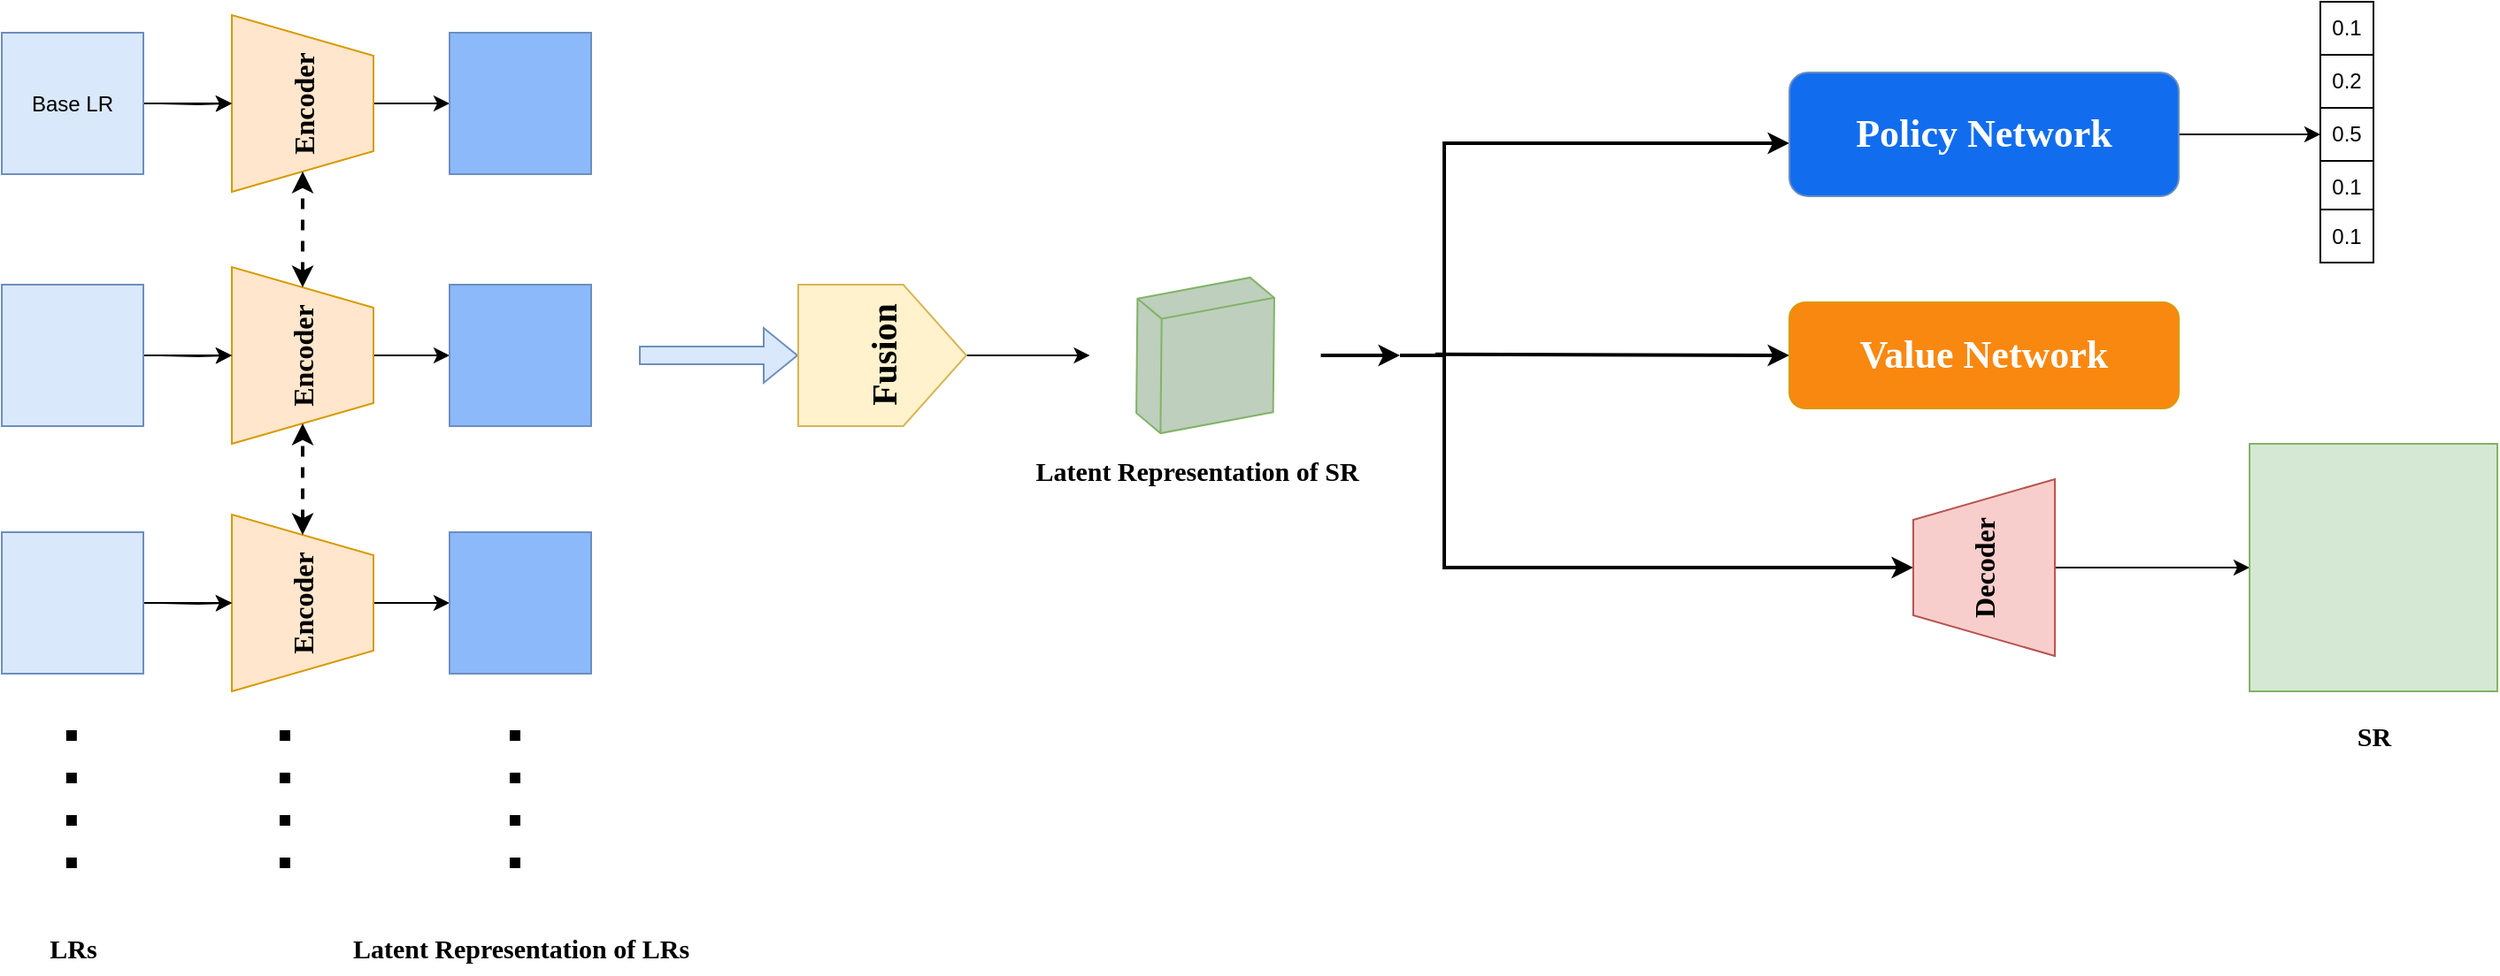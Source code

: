 <mxfile version="21.6.2" type="github">
  <diagram name="第 1 页" id="l-Xnue3M1Fo5wZ9U1ajB">
    <mxGraphModel dx="1696" dy="842" grid="1" gridSize="10" guides="1" tooltips="1" connect="1" arrows="1" fold="1" page="1" pageScale="1" pageWidth="2339" pageHeight="3300" math="0" shadow="0">
      <root>
        <mxCell id="0" />
        <mxCell id="1" parent="0" />
        <mxCell id="NM8pguJX3VKmLCaByB-A-28" value="" style="edgeStyle=orthogonalEdgeStyle;rounded=0;orthogonalLoop=1;jettySize=auto;html=1;" edge="1" parent="1" source="NM8pguJX3VKmLCaByB-A-4" target="NM8pguJX3VKmLCaByB-A-27">
          <mxGeometry relative="1" as="geometry" />
        </mxCell>
        <mxCell id="NM8pguJX3VKmLCaByB-A-4" value="&lt;b style=&quot;border-color: var(--border-color); font-family: &amp;quot;Times New Roman&amp;quot;; font-size: 16px;&quot;&gt;Encoder&lt;/b&gt;" style="verticalLabelPosition=middle;verticalAlign=middle;html=1;shape=trapezoid;perimeter=trapezoidPerimeter;whiteSpace=wrap;size=0.23;arcSize=10;flipV=1;labelPosition=center;align=center;rotation=-90;fillColor=#ffe6cc;strokeColor=#d79b00;" vertex="1" parent="1">
          <mxGeometry x="200" y="227.5" width="100" height="80" as="geometry" />
        </mxCell>
        <mxCell id="NM8pguJX3VKmLCaByB-A-14" value="" style="edgeStyle=orthogonalEdgeStyle;rounded=0;orthogonalLoop=1;jettySize=auto;html=1;" edge="1" parent="1" target="NM8pguJX3VKmLCaByB-A-4">
          <mxGeometry relative="1" as="geometry">
            <mxPoint x="169.99" y="267.529" as="sourcePoint" />
          </mxGeometry>
        </mxCell>
        <mxCell id="NM8pguJX3VKmLCaByB-A-16" value="" style="edgeStyle=orthogonalEdgeStyle;rounded=0;orthogonalLoop=1;jettySize=auto;html=1;" edge="1" parent="1" source="NM8pguJX3VKmLCaByB-A-15" target="NM8pguJX3VKmLCaByB-A-4">
          <mxGeometry relative="1" as="geometry" />
        </mxCell>
        <mxCell id="NM8pguJX3VKmLCaByB-A-15" value="Base LR" style="whiteSpace=wrap;html=1;aspect=fixed;fillColor=#dae8fc;strokeColor=#6c8ebf;" vertex="1" parent="1">
          <mxGeometry x="80" y="227.5" width="80" height="80" as="geometry" />
        </mxCell>
        <mxCell id="NM8pguJX3VKmLCaByB-A-30" value="" style="edgeStyle=orthogonalEdgeStyle;rounded=0;orthogonalLoop=1;jettySize=auto;html=1;" edge="1" parent="1" source="NM8pguJX3VKmLCaByB-A-17" target="NM8pguJX3VKmLCaByB-A-29">
          <mxGeometry relative="1" as="geometry" />
        </mxCell>
        <mxCell id="NM8pguJX3VKmLCaByB-A-17" value="&lt;b style=&quot;border-color: var(--border-color); font-family: &amp;quot;Times New Roman&amp;quot;; font-size: 16px;&quot;&gt;Encoder&lt;/b&gt;" style="verticalLabelPosition=middle;verticalAlign=middle;html=1;shape=trapezoid;perimeter=trapezoidPerimeter;whiteSpace=wrap;size=0.23;arcSize=10;flipV=1;labelPosition=center;align=center;rotation=-90;fillColor=#ffe6cc;strokeColor=#d79b00;" vertex="1" parent="1">
          <mxGeometry x="200" y="370" width="100" height="80" as="geometry" />
        </mxCell>
        <mxCell id="NM8pguJX3VKmLCaByB-A-18" value="" style="edgeStyle=orthogonalEdgeStyle;rounded=0;orthogonalLoop=1;jettySize=auto;html=1;" edge="1" parent="1" target="NM8pguJX3VKmLCaByB-A-17">
          <mxGeometry relative="1" as="geometry">
            <mxPoint x="169.99" y="410.029" as="sourcePoint" />
          </mxGeometry>
        </mxCell>
        <mxCell id="NM8pguJX3VKmLCaByB-A-19" value="" style="edgeStyle=orthogonalEdgeStyle;rounded=0;orthogonalLoop=1;jettySize=auto;html=1;" edge="1" parent="1" source="NM8pguJX3VKmLCaByB-A-20" target="NM8pguJX3VKmLCaByB-A-17">
          <mxGeometry relative="1" as="geometry" />
        </mxCell>
        <mxCell id="NM8pguJX3VKmLCaByB-A-20" value="" style="whiteSpace=wrap;html=1;aspect=fixed;fillColor=#dae8fc;strokeColor=#6c8ebf;" vertex="1" parent="1">
          <mxGeometry x="80" y="370" width="80" height="80" as="geometry" />
        </mxCell>
        <mxCell id="NM8pguJX3VKmLCaByB-A-32" value="" style="edgeStyle=orthogonalEdgeStyle;rounded=0;orthogonalLoop=1;jettySize=auto;html=1;" edge="1" parent="1" source="NM8pguJX3VKmLCaByB-A-21" target="NM8pguJX3VKmLCaByB-A-31">
          <mxGeometry relative="1" as="geometry" />
        </mxCell>
        <mxCell id="NM8pguJX3VKmLCaByB-A-21" value="&lt;font style=&quot;font-size: 16px;&quot; face=&quot;Times New Roman&quot;&gt;&lt;b&gt;Encoder&lt;/b&gt;&lt;/font&gt;" style="verticalLabelPosition=middle;verticalAlign=middle;html=1;shape=trapezoid;perimeter=trapezoidPerimeter;whiteSpace=wrap;size=0.23;arcSize=10;flipV=1;labelPosition=center;align=center;rotation=-90;fillColor=#ffe6cc;strokeColor=#d79b00;" vertex="1" parent="1">
          <mxGeometry x="200" y="510" width="100" height="80" as="geometry" />
        </mxCell>
        <mxCell id="NM8pguJX3VKmLCaByB-A-22" value="" style="edgeStyle=orthogonalEdgeStyle;rounded=0;orthogonalLoop=1;jettySize=auto;html=1;" edge="1" parent="1" target="NM8pguJX3VKmLCaByB-A-21">
          <mxGeometry relative="1" as="geometry">
            <mxPoint x="169.99" y="550.029" as="sourcePoint" />
          </mxGeometry>
        </mxCell>
        <mxCell id="NM8pguJX3VKmLCaByB-A-23" value="" style="edgeStyle=orthogonalEdgeStyle;rounded=0;orthogonalLoop=1;jettySize=auto;html=1;" edge="1" parent="1" source="NM8pguJX3VKmLCaByB-A-24" target="NM8pguJX3VKmLCaByB-A-21">
          <mxGeometry relative="1" as="geometry" />
        </mxCell>
        <mxCell id="NM8pguJX3VKmLCaByB-A-24" value="" style="whiteSpace=wrap;html=1;aspect=fixed;fillColor=#dae8fc;strokeColor=#6c8ebf;" vertex="1" parent="1">
          <mxGeometry x="80" y="510" width="80" height="80" as="geometry" />
        </mxCell>
        <mxCell id="NM8pguJX3VKmLCaByB-A-25" value="" style="endArrow=none;dashed=1;html=1;dashPattern=1 3;strokeWidth=6;rounded=0;jumpSize=600;" edge="1" parent="1">
          <mxGeometry width="50" height="50" relative="1" as="geometry">
            <mxPoint x="119.41" y="700" as="sourcePoint" />
            <mxPoint x="119.41" y="610" as="targetPoint" />
          </mxGeometry>
        </mxCell>
        <mxCell id="NM8pguJX3VKmLCaByB-A-26" value="" style="endArrow=none;dashed=1;html=1;dashPattern=1 3;strokeWidth=6;rounded=0;jumpSize=600;" edge="1" parent="1">
          <mxGeometry width="50" height="50" relative="1" as="geometry">
            <mxPoint x="240.0" y="700" as="sourcePoint" />
            <mxPoint x="240.0" y="610" as="targetPoint" />
          </mxGeometry>
        </mxCell>
        <mxCell id="NM8pguJX3VKmLCaByB-A-27" value="" style="whiteSpace=wrap;html=1;aspect=fixed;fillColor=#8bb9f9;strokeColor=#6c8ebf;" vertex="1" parent="1">
          <mxGeometry x="333" y="227.5" width="80" height="80" as="geometry" />
        </mxCell>
        <mxCell id="NM8pguJX3VKmLCaByB-A-29" value="" style="whiteSpace=wrap;html=1;aspect=fixed;fillColor=#8bb9f9;strokeColor=#6c8ebf;" vertex="1" parent="1">
          <mxGeometry x="333" y="370" width="80" height="80" as="geometry" />
        </mxCell>
        <mxCell id="NM8pguJX3VKmLCaByB-A-31" value="" style="whiteSpace=wrap;html=1;aspect=fixed;fillColor=#8bb9f9;strokeColor=#6c8ebf;" vertex="1" parent="1">
          <mxGeometry x="333" y="510" width="80" height="80" as="geometry" />
        </mxCell>
        <mxCell id="NM8pguJX3VKmLCaByB-A-33" value="" style="endArrow=none;dashed=1;html=1;dashPattern=1 3;strokeWidth=6;rounded=0;jumpSize=600;" edge="1" parent="1">
          <mxGeometry width="50" height="50" relative="1" as="geometry">
            <mxPoint x="370" y="700" as="sourcePoint" />
            <mxPoint x="370" y="610" as="targetPoint" />
          </mxGeometry>
        </mxCell>
        <mxCell id="NM8pguJX3VKmLCaByB-A-34" value="" style="shape=flexArrow;endArrow=classic;html=1;rounded=0;fillColor=#dae8fc;strokeColor=#6c8ebf;" edge="1" parent="1" target="NM8pguJX3VKmLCaByB-A-35">
          <mxGeometry width="50" height="50" relative="1" as="geometry">
            <mxPoint x="440" y="410" as="sourcePoint" />
            <mxPoint x="510" y="410" as="targetPoint" />
          </mxGeometry>
        </mxCell>
        <mxCell id="NM8pguJX3VKmLCaByB-A-37" value="" style="edgeStyle=orthogonalEdgeStyle;rounded=0;orthogonalLoop=1;jettySize=auto;html=1;" edge="1" parent="1" source="NM8pguJX3VKmLCaByB-A-35" target="NM8pguJX3VKmLCaByB-A-36">
          <mxGeometry relative="1" as="geometry" />
        </mxCell>
        <mxCell id="NM8pguJX3VKmLCaByB-A-35" value="&lt;font size=&quot;1&quot; style=&quot;&quot; face=&quot;Times New Roman&quot;&gt;&lt;b style=&quot;font-size: 20px;&quot;&gt;Fusion&lt;/b&gt;&lt;/font&gt;" style="shape=offPageConnector;whiteSpace=wrap;html=1;rotation=-90;fillColor=#fff2cc;strokeColor=#d6b656;" vertex="1" parent="1">
          <mxGeometry x="537.5" y="362.5" width="80" height="95" as="geometry" />
        </mxCell>
        <mxCell id="NM8pguJX3VKmLCaByB-A-60" value="" style="edgeStyle=orthogonalEdgeStyle;rounded=0;orthogonalLoop=1;jettySize=auto;html=1;strokeWidth=2;" edge="1" parent="1" source="NM8pguJX3VKmLCaByB-A-36" target="NM8pguJX3VKmLCaByB-A-38">
          <mxGeometry relative="1" as="geometry" />
        </mxCell>
        <mxCell id="NM8pguJX3VKmLCaByB-A-36" value="" style="html=1;shape=mxgraph.basic.isocube;isoAngle=24.82;rotation=40;flipH=1;flipV=1;direction=north;fillColor=#BECFBD;strokeColor=#82b366;" vertex="1" parent="1">
          <mxGeometry x="710" y="360" width="100" height="100" as="geometry" />
        </mxCell>
        <mxCell id="NM8pguJX3VKmLCaByB-A-38" value="" style="strokeWidth=2;html=1;shape=mxgraph.flowchart.annotation_2;align=left;labelPosition=right;pointerEvents=1;" vertex="1" parent="1">
          <mxGeometry x="870" y="290" width="50" height="240" as="geometry" />
        </mxCell>
        <mxCell id="NM8pguJX3VKmLCaByB-A-39" value="" style="endArrow=classic;html=1;rounded=0;exitX=1;exitY=0;exitDx=0;exitDy=0;exitPerimeter=0;strokeWidth=2;" edge="1" parent="1" source="NM8pguJX3VKmLCaByB-A-38">
          <mxGeometry width="50" height="50" relative="1" as="geometry">
            <mxPoint x="1030" y="250" as="sourcePoint" />
            <mxPoint x="1090" y="290" as="targetPoint" />
          </mxGeometry>
        </mxCell>
        <mxCell id="NM8pguJX3VKmLCaByB-A-40" value="" style="endArrow=classic;html=1;rounded=0;exitX=1;exitY=0;exitDx=0;exitDy=0;exitPerimeter=0;strokeWidth=2;entryX=0.5;entryY=0;entryDx=0;entryDy=0;" edge="1" parent="1" target="NM8pguJX3VKmLCaByB-A-45">
          <mxGeometry width="50" height="50" relative="1" as="geometry">
            <mxPoint x="920" y="530" as="sourcePoint" />
            <mxPoint x="1090" y="530" as="targetPoint" />
          </mxGeometry>
        </mxCell>
        <mxCell id="NM8pguJX3VKmLCaByB-A-41" value="" style="endArrow=classic;html=1;rounded=0;exitX=1;exitY=0;exitDx=0;exitDy=0;exitPerimeter=0;strokeWidth=2;" edge="1" parent="1">
          <mxGeometry width="50" height="50" relative="1" as="geometry">
            <mxPoint x="890" y="409.41" as="sourcePoint" />
            <mxPoint x="1090" y="410" as="targetPoint" />
          </mxGeometry>
        </mxCell>
        <mxCell id="NM8pguJX3VKmLCaByB-A-55" value="" style="edgeStyle=orthogonalEdgeStyle;rounded=0;orthogonalLoop=1;jettySize=auto;html=1;entryX=0;entryY=0.5;entryDx=0;entryDy=0;" edge="1" parent="1" source="NM8pguJX3VKmLCaByB-A-42" target="NM8pguJX3VKmLCaByB-A-48">
          <mxGeometry relative="1" as="geometry">
            <mxPoint x="1380" y="300" as="targetPoint" />
          </mxGeometry>
        </mxCell>
        <mxCell id="NM8pguJX3VKmLCaByB-A-42" value="&lt;font color=&quot;#ffffff&quot; style=&quot;font-size: 22px;&quot; face=&quot;Times New Roman&quot;&gt;&lt;b&gt;Policy Network&lt;/b&gt;&lt;/font&gt;" style="rounded=1;whiteSpace=wrap;html=1;fillColor=#116dee;strokeColor=#6c8ebf;" vertex="1" parent="1">
          <mxGeometry x="1090" y="250" width="220" height="70" as="geometry" />
        </mxCell>
        <mxCell id="NM8pguJX3VKmLCaByB-A-43" value="&lt;font size=&quot;1&quot; color=&quot;#ffffff&quot; style=&quot;&quot; face=&quot;Times New Roman&quot;&gt;&lt;b style=&quot;font-size: 22px;&quot;&gt;Value Network&lt;/b&gt;&lt;/font&gt;" style="rounded=1;whiteSpace=wrap;html=1;fillColor=#f98810;strokeColor=#d79b00;" vertex="1" parent="1">
          <mxGeometry x="1090" y="380" width="220" height="60" as="geometry" />
        </mxCell>
        <mxCell id="NM8pguJX3VKmLCaByB-A-57" value="" style="edgeStyle=orthogonalEdgeStyle;rounded=0;orthogonalLoop=1;jettySize=auto;html=1;" edge="1" parent="1" source="NM8pguJX3VKmLCaByB-A-45" target="NM8pguJX3VKmLCaByB-A-56">
          <mxGeometry relative="1" as="geometry" />
        </mxCell>
        <mxCell id="NM8pguJX3VKmLCaByB-A-45" value="&lt;font style=&quot;font-size: 16px;&quot; face=&quot;Times New Roman&quot;&gt;&lt;b&gt;Decoder&lt;/b&gt;&lt;/font&gt;" style="verticalLabelPosition=middle;verticalAlign=middle;html=1;shape=trapezoid;perimeter=trapezoidPerimeter;whiteSpace=wrap;size=0.23;arcSize=10;flipV=0;labelPosition=center;align=center;rotation=-90;fillColor=#f8cecc;strokeColor=#b85450;" vertex="1" parent="1">
          <mxGeometry x="1150" y="490" width="100" height="80" as="geometry" />
        </mxCell>
        <mxCell id="NM8pguJX3VKmLCaByB-A-54" value="" style="group" vertex="1" connectable="0" parent="1">
          <mxGeometry x="1390" y="210" width="30" height="147.5" as="geometry" />
        </mxCell>
        <mxCell id="NM8pguJX3VKmLCaByB-A-46" value="0.1" style="rounded=0;whiteSpace=wrap;html=1;container=0;" vertex="1" parent="NM8pguJX3VKmLCaByB-A-54">
          <mxGeometry width="30" height="30" as="geometry" />
        </mxCell>
        <mxCell id="NM8pguJX3VKmLCaByB-A-47" value="0.2" style="rounded=0;whiteSpace=wrap;html=1;container=0;" vertex="1" parent="NM8pguJX3VKmLCaByB-A-54">
          <mxGeometry y="30" width="30" height="30" as="geometry" />
        </mxCell>
        <mxCell id="NM8pguJX3VKmLCaByB-A-48" value="0.5" style="rounded=0;whiteSpace=wrap;html=1;container=0;" vertex="1" parent="NM8pguJX3VKmLCaByB-A-54">
          <mxGeometry y="60" width="30" height="30" as="geometry" />
        </mxCell>
        <mxCell id="NM8pguJX3VKmLCaByB-A-49" value="0.1" style="rounded=0;whiteSpace=wrap;html=1;container=0;" vertex="1" parent="NM8pguJX3VKmLCaByB-A-54">
          <mxGeometry y="90" width="30" height="30" as="geometry" />
        </mxCell>
        <mxCell id="NM8pguJX3VKmLCaByB-A-50" value="0.1" style="rounded=0;whiteSpace=wrap;html=1;container=0;" vertex="1" parent="NM8pguJX3VKmLCaByB-A-54">
          <mxGeometry y="117.5" width="30" height="30" as="geometry" />
        </mxCell>
        <mxCell id="NM8pguJX3VKmLCaByB-A-56" value="" style="whiteSpace=wrap;html=1;aspect=fixed;fillColor=#d5e8d4;strokeColor=#82b366;" vertex="1" parent="1">
          <mxGeometry x="1350" y="460" width="140" height="140" as="geometry" />
        </mxCell>
        <mxCell id="NM8pguJX3VKmLCaByB-A-58" value="&lt;font style=&quot;font-size: 15px;&quot; face=&quot;Times New Roman&quot;&gt;&lt;b&gt;Latent Representation of SR&lt;/b&gt;&lt;/font&gt;" style="text;html=1;align=center;verticalAlign=middle;resizable=0;points=[];autosize=1;strokeColor=none;fillColor=none;" vertex="1" parent="1">
          <mxGeometry x="650" y="460" width="210" height="30" as="geometry" />
        </mxCell>
        <mxCell id="NM8pguJX3VKmLCaByB-A-61" value="&lt;font style=&quot;font-size: 15px;&quot; face=&quot;Times New Roman&quot;&gt;&lt;b&gt;SR&lt;/b&gt;&lt;/font&gt;" style="text;html=1;align=center;verticalAlign=middle;resizable=0;points=[];autosize=1;strokeColor=none;fillColor=none;" vertex="1" parent="1">
          <mxGeometry x="1400" y="610" width="40" height="30" as="geometry" />
        </mxCell>
        <mxCell id="NM8pguJX3VKmLCaByB-A-62" value="&lt;font style=&quot;font-size: 15px;&quot; face=&quot;Times New Roman&quot;&gt;&lt;b&gt;LRs&lt;/b&gt;&lt;/font&gt;" style="text;html=1;align=center;verticalAlign=middle;resizable=0;points=[];autosize=1;strokeColor=none;fillColor=none;" vertex="1" parent="1">
          <mxGeometry x="95" y="730" width="50" height="30" as="geometry" />
        </mxCell>
        <mxCell id="NM8pguJX3VKmLCaByB-A-63" value="" style="endArrow=classic;startArrow=classic;html=1;rounded=0;dashed=1;strokeWidth=2;entryX=0;entryY=0.5;entryDx=0;entryDy=0;exitX=1;exitY=0.5;exitDx=0;exitDy=0;" edge="1" parent="1" source="NM8pguJX3VKmLCaByB-A-21" target="NM8pguJX3VKmLCaByB-A-17">
          <mxGeometry width="50" height="50" relative="1" as="geometry">
            <mxPoint x="390" y="530" as="sourcePoint" />
            <mxPoint x="440" y="480" as="targetPoint" />
          </mxGeometry>
        </mxCell>
        <mxCell id="NM8pguJX3VKmLCaByB-A-64" value="" style="endArrow=classic;startArrow=classic;html=1;rounded=0;dashed=1;strokeWidth=2;entryX=0;entryY=0.5;entryDx=0;entryDy=0;exitX=1;exitY=0.5;exitDx=0;exitDy=0;" edge="1" parent="1" source="NM8pguJX3VKmLCaByB-A-17" target="NM8pguJX3VKmLCaByB-A-4">
          <mxGeometry width="50" height="50" relative="1" as="geometry">
            <mxPoint x="260" y="522" as="sourcePoint" />
            <mxPoint x="260" y="459" as="targetPoint" />
          </mxGeometry>
        </mxCell>
        <mxCell id="NM8pguJX3VKmLCaByB-A-66" value="&lt;font style=&quot;font-size: 15px;&quot; face=&quot;Times New Roman&quot;&gt;&lt;b&gt;Latent Representation of LRs&lt;/b&gt;&lt;/font&gt;" style="text;html=1;align=center;verticalAlign=middle;resizable=0;points=[];autosize=1;strokeColor=none;fillColor=none;" vertex="1" parent="1">
          <mxGeometry x="268" y="730" width="210" height="30" as="geometry" />
        </mxCell>
      </root>
    </mxGraphModel>
  </diagram>
</mxfile>
